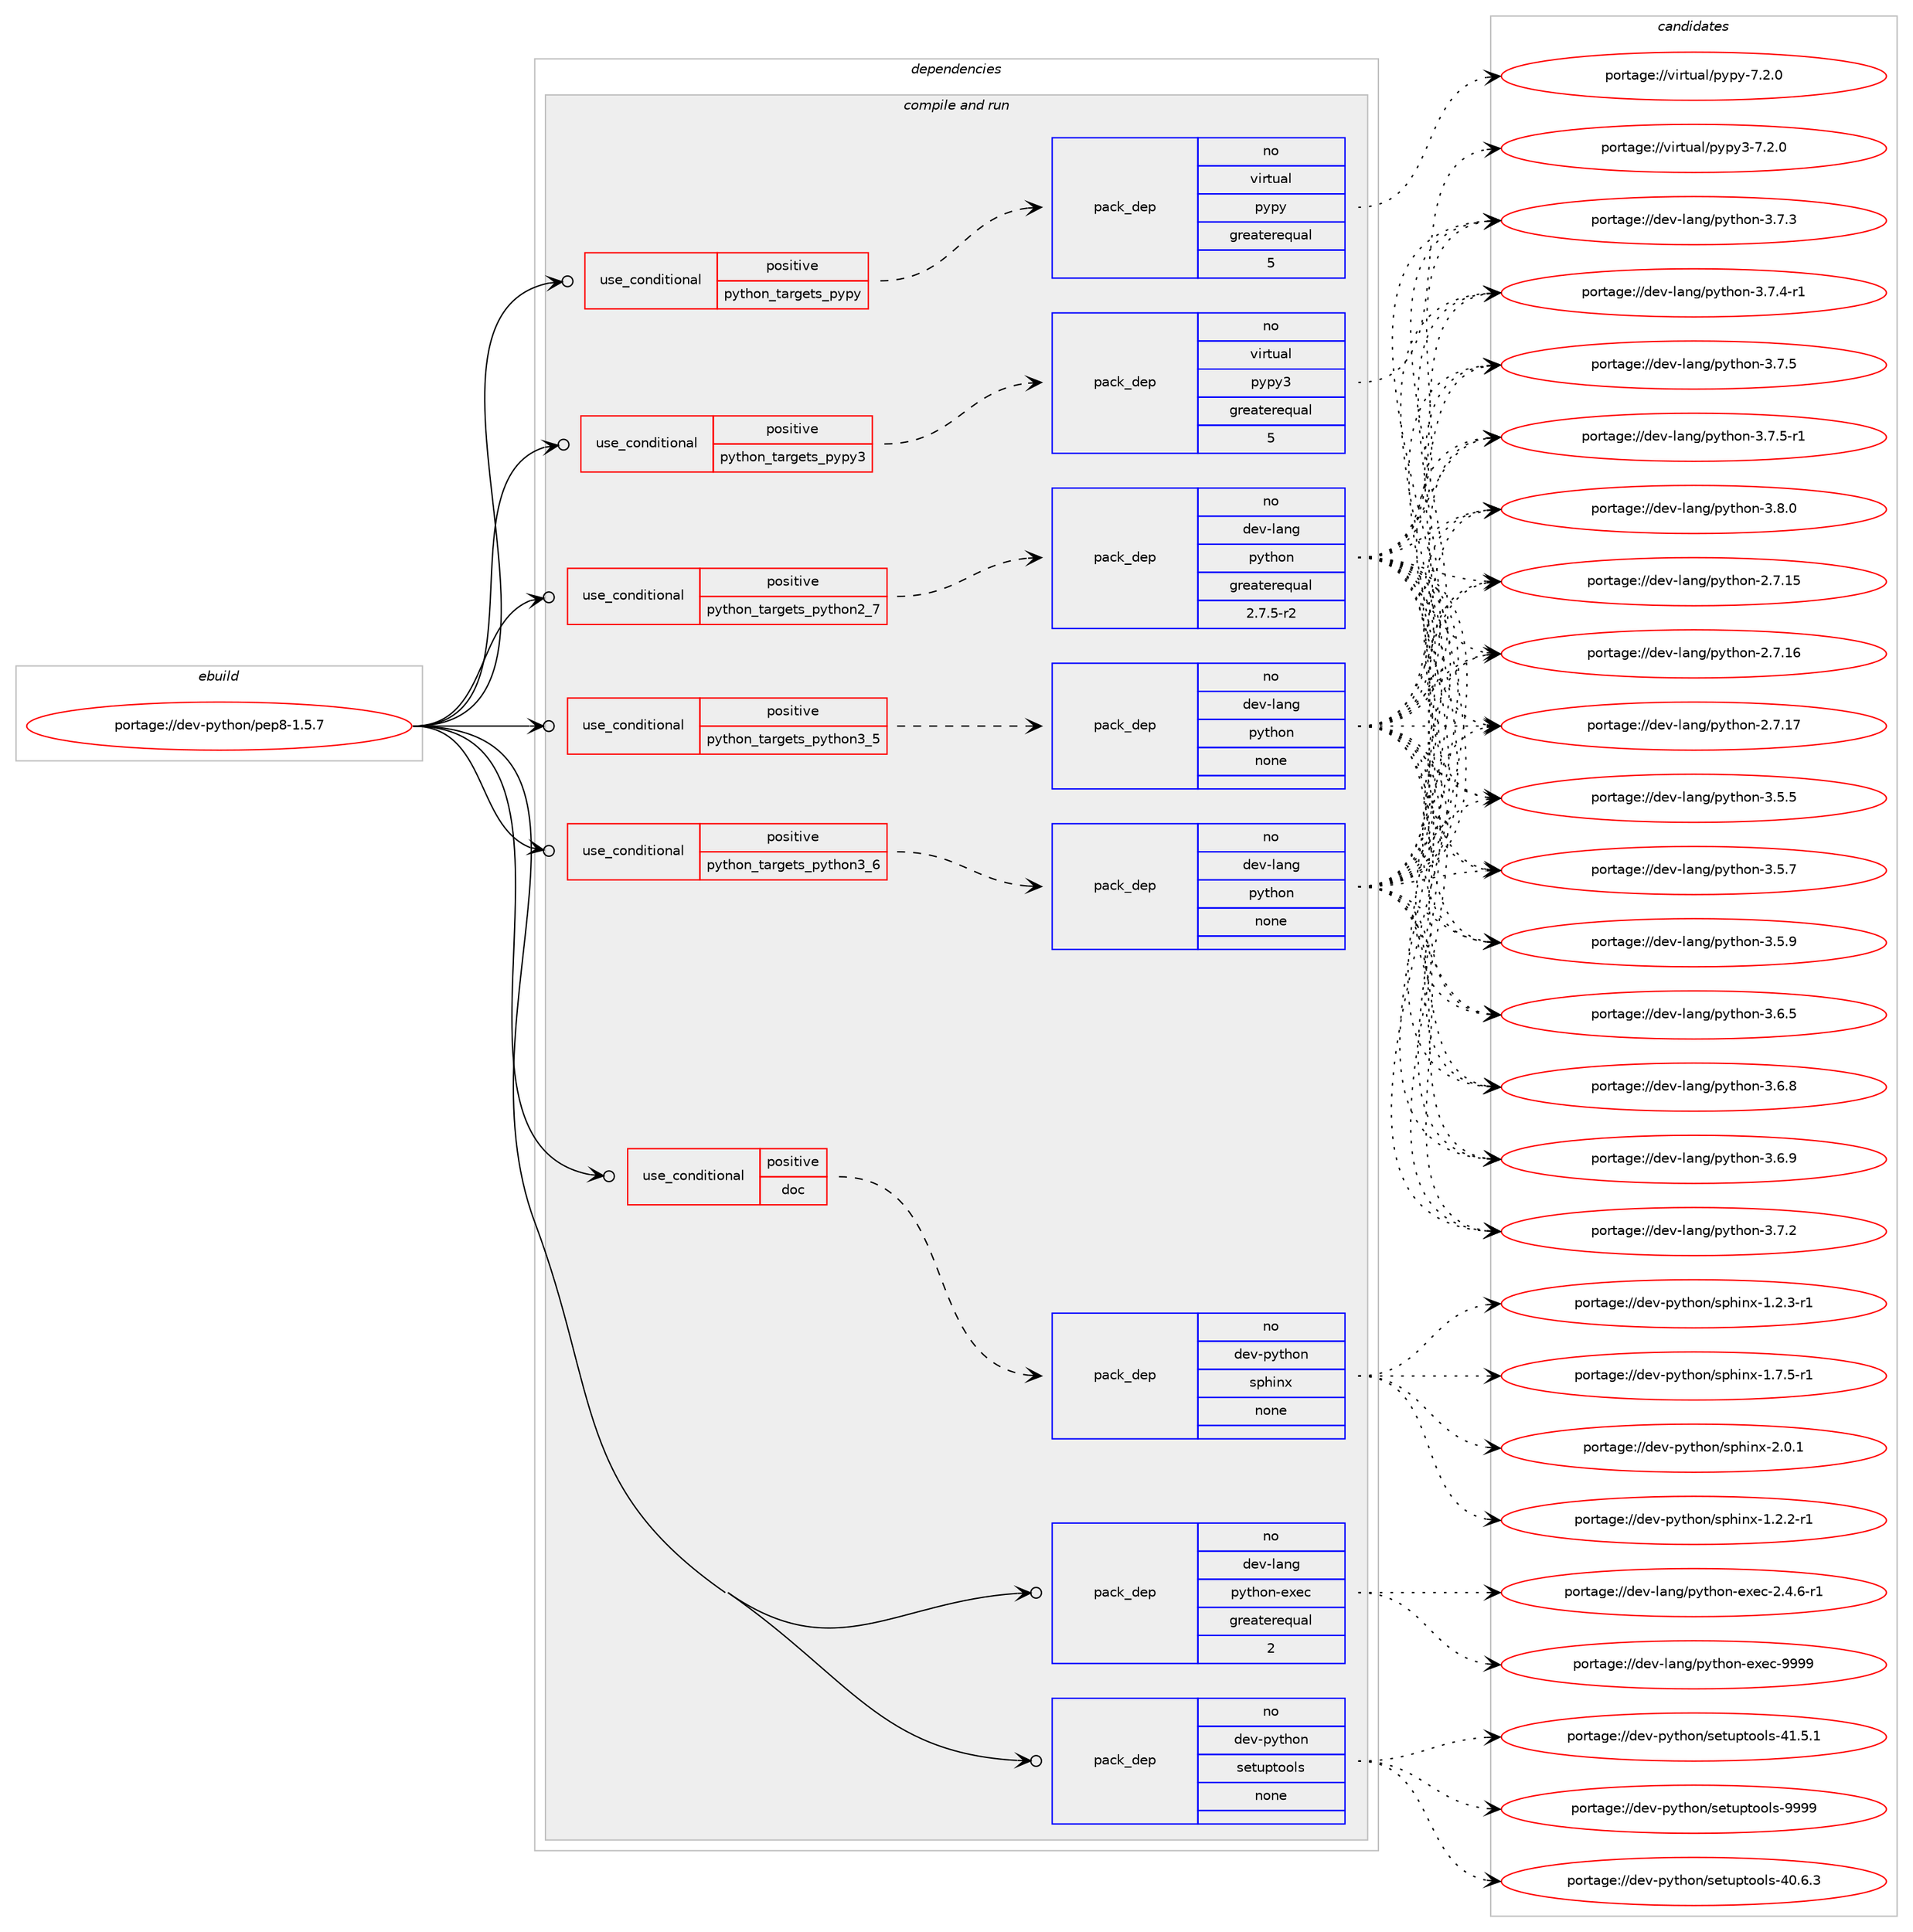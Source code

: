 digraph prolog {

# *************
# Graph options
# *************

newrank=true;
concentrate=true;
compound=true;
graph [rankdir=LR,fontname=Helvetica,fontsize=10,ranksep=1.5];#, ranksep=2.5, nodesep=0.2];
edge  [arrowhead=vee];
node  [fontname=Helvetica,fontsize=10];

# **********
# The ebuild
# **********

subgraph cluster_leftcol {
color=gray;
rank=same;
label=<<i>ebuild</i>>;
id [label="portage://dev-python/pep8-1.5.7", color=red, width=4, href="../dev-python/pep8-1.5.7.svg"];
}

# ****************
# The dependencies
# ****************

subgraph cluster_midcol {
color=gray;
label=<<i>dependencies</i>>;
subgraph cluster_compile {
fillcolor="#eeeeee";
style=filled;
label=<<i>compile</i>>;
}
subgraph cluster_compileandrun {
fillcolor="#eeeeee";
style=filled;
label=<<i>compile and run</i>>;
subgraph cond33645 {
dependency156538 [label=<<TABLE BORDER="0" CELLBORDER="1" CELLSPACING="0" CELLPADDING="4"><TR><TD ROWSPAN="3" CELLPADDING="10">use_conditional</TD></TR><TR><TD>positive</TD></TR><TR><TD>doc</TD></TR></TABLE>>, shape=none, color=red];
subgraph pack119532 {
dependency156539 [label=<<TABLE BORDER="0" CELLBORDER="1" CELLSPACING="0" CELLPADDING="4" WIDTH="220"><TR><TD ROWSPAN="6" CELLPADDING="30">pack_dep</TD></TR><TR><TD WIDTH="110">no</TD></TR><TR><TD>dev-python</TD></TR><TR><TD>sphinx</TD></TR><TR><TD>none</TD></TR><TR><TD></TD></TR></TABLE>>, shape=none, color=blue];
}
dependency156538:e -> dependency156539:w [weight=20,style="dashed",arrowhead="vee"];
}
id:e -> dependency156538:w [weight=20,style="solid",arrowhead="odotvee"];
subgraph cond33646 {
dependency156540 [label=<<TABLE BORDER="0" CELLBORDER="1" CELLSPACING="0" CELLPADDING="4"><TR><TD ROWSPAN="3" CELLPADDING="10">use_conditional</TD></TR><TR><TD>positive</TD></TR><TR><TD>python_targets_pypy</TD></TR></TABLE>>, shape=none, color=red];
subgraph pack119533 {
dependency156541 [label=<<TABLE BORDER="0" CELLBORDER="1" CELLSPACING="0" CELLPADDING="4" WIDTH="220"><TR><TD ROWSPAN="6" CELLPADDING="30">pack_dep</TD></TR><TR><TD WIDTH="110">no</TD></TR><TR><TD>virtual</TD></TR><TR><TD>pypy</TD></TR><TR><TD>greaterequal</TD></TR><TR><TD>5</TD></TR></TABLE>>, shape=none, color=blue];
}
dependency156540:e -> dependency156541:w [weight=20,style="dashed",arrowhead="vee"];
}
id:e -> dependency156540:w [weight=20,style="solid",arrowhead="odotvee"];
subgraph cond33647 {
dependency156542 [label=<<TABLE BORDER="0" CELLBORDER="1" CELLSPACING="0" CELLPADDING="4"><TR><TD ROWSPAN="3" CELLPADDING="10">use_conditional</TD></TR><TR><TD>positive</TD></TR><TR><TD>python_targets_pypy3</TD></TR></TABLE>>, shape=none, color=red];
subgraph pack119534 {
dependency156543 [label=<<TABLE BORDER="0" CELLBORDER="1" CELLSPACING="0" CELLPADDING="4" WIDTH="220"><TR><TD ROWSPAN="6" CELLPADDING="30">pack_dep</TD></TR><TR><TD WIDTH="110">no</TD></TR><TR><TD>virtual</TD></TR><TR><TD>pypy3</TD></TR><TR><TD>greaterequal</TD></TR><TR><TD>5</TD></TR></TABLE>>, shape=none, color=blue];
}
dependency156542:e -> dependency156543:w [weight=20,style="dashed",arrowhead="vee"];
}
id:e -> dependency156542:w [weight=20,style="solid",arrowhead="odotvee"];
subgraph cond33648 {
dependency156544 [label=<<TABLE BORDER="0" CELLBORDER="1" CELLSPACING="0" CELLPADDING="4"><TR><TD ROWSPAN="3" CELLPADDING="10">use_conditional</TD></TR><TR><TD>positive</TD></TR><TR><TD>python_targets_python2_7</TD></TR></TABLE>>, shape=none, color=red];
subgraph pack119535 {
dependency156545 [label=<<TABLE BORDER="0" CELLBORDER="1" CELLSPACING="0" CELLPADDING="4" WIDTH="220"><TR><TD ROWSPAN="6" CELLPADDING="30">pack_dep</TD></TR><TR><TD WIDTH="110">no</TD></TR><TR><TD>dev-lang</TD></TR><TR><TD>python</TD></TR><TR><TD>greaterequal</TD></TR><TR><TD>2.7.5-r2</TD></TR></TABLE>>, shape=none, color=blue];
}
dependency156544:e -> dependency156545:w [weight=20,style="dashed",arrowhead="vee"];
}
id:e -> dependency156544:w [weight=20,style="solid",arrowhead="odotvee"];
subgraph cond33649 {
dependency156546 [label=<<TABLE BORDER="0" CELLBORDER="1" CELLSPACING="0" CELLPADDING="4"><TR><TD ROWSPAN="3" CELLPADDING="10">use_conditional</TD></TR><TR><TD>positive</TD></TR><TR><TD>python_targets_python3_5</TD></TR></TABLE>>, shape=none, color=red];
subgraph pack119536 {
dependency156547 [label=<<TABLE BORDER="0" CELLBORDER="1" CELLSPACING="0" CELLPADDING="4" WIDTH="220"><TR><TD ROWSPAN="6" CELLPADDING="30">pack_dep</TD></TR><TR><TD WIDTH="110">no</TD></TR><TR><TD>dev-lang</TD></TR><TR><TD>python</TD></TR><TR><TD>none</TD></TR><TR><TD></TD></TR></TABLE>>, shape=none, color=blue];
}
dependency156546:e -> dependency156547:w [weight=20,style="dashed",arrowhead="vee"];
}
id:e -> dependency156546:w [weight=20,style="solid",arrowhead="odotvee"];
subgraph cond33650 {
dependency156548 [label=<<TABLE BORDER="0" CELLBORDER="1" CELLSPACING="0" CELLPADDING="4"><TR><TD ROWSPAN="3" CELLPADDING="10">use_conditional</TD></TR><TR><TD>positive</TD></TR><TR><TD>python_targets_python3_6</TD></TR></TABLE>>, shape=none, color=red];
subgraph pack119537 {
dependency156549 [label=<<TABLE BORDER="0" CELLBORDER="1" CELLSPACING="0" CELLPADDING="4" WIDTH="220"><TR><TD ROWSPAN="6" CELLPADDING="30">pack_dep</TD></TR><TR><TD WIDTH="110">no</TD></TR><TR><TD>dev-lang</TD></TR><TR><TD>python</TD></TR><TR><TD>none</TD></TR><TR><TD></TD></TR></TABLE>>, shape=none, color=blue];
}
dependency156548:e -> dependency156549:w [weight=20,style="dashed",arrowhead="vee"];
}
id:e -> dependency156548:w [weight=20,style="solid",arrowhead="odotvee"];
subgraph pack119538 {
dependency156550 [label=<<TABLE BORDER="0" CELLBORDER="1" CELLSPACING="0" CELLPADDING="4" WIDTH="220"><TR><TD ROWSPAN="6" CELLPADDING="30">pack_dep</TD></TR><TR><TD WIDTH="110">no</TD></TR><TR><TD>dev-lang</TD></TR><TR><TD>python-exec</TD></TR><TR><TD>greaterequal</TD></TR><TR><TD>2</TD></TR></TABLE>>, shape=none, color=blue];
}
id:e -> dependency156550:w [weight=20,style="solid",arrowhead="odotvee"];
subgraph pack119539 {
dependency156551 [label=<<TABLE BORDER="0" CELLBORDER="1" CELLSPACING="0" CELLPADDING="4" WIDTH="220"><TR><TD ROWSPAN="6" CELLPADDING="30">pack_dep</TD></TR><TR><TD WIDTH="110">no</TD></TR><TR><TD>dev-python</TD></TR><TR><TD>setuptools</TD></TR><TR><TD>none</TD></TR><TR><TD></TD></TR></TABLE>>, shape=none, color=blue];
}
id:e -> dependency156551:w [weight=20,style="solid",arrowhead="odotvee"];
}
subgraph cluster_run {
fillcolor="#eeeeee";
style=filled;
label=<<i>run</i>>;
}
}

# **************
# The candidates
# **************

subgraph cluster_choices {
rank=same;
color=gray;
label=<<i>candidates</i>>;

subgraph choice119532 {
color=black;
nodesep=1;
choiceportage10010111845112121116104111110471151121041051101204549465046504511449 [label="portage://dev-python/sphinx-1.2.2-r1", color=red, width=4,href="../dev-python/sphinx-1.2.2-r1.svg"];
choiceportage10010111845112121116104111110471151121041051101204549465046514511449 [label="portage://dev-python/sphinx-1.2.3-r1", color=red, width=4,href="../dev-python/sphinx-1.2.3-r1.svg"];
choiceportage10010111845112121116104111110471151121041051101204549465546534511449 [label="portage://dev-python/sphinx-1.7.5-r1", color=red, width=4,href="../dev-python/sphinx-1.7.5-r1.svg"];
choiceportage1001011184511212111610411111047115112104105110120455046484649 [label="portage://dev-python/sphinx-2.0.1", color=red, width=4,href="../dev-python/sphinx-2.0.1.svg"];
dependency156539:e -> choiceportage10010111845112121116104111110471151121041051101204549465046504511449:w [style=dotted,weight="100"];
dependency156539:e -> choiceportage10010111845112121116104111110471151121041051101204549465046514511449:w [style=dotted,weight="100"];
dependency156539:e -> choiceportage10010111845112121116104111110471151121041051101204549465546534511449:w [style=dotted,weight="100"];
dependency156539:e -> choiceportage1001011184511212111610411111047115112104105110120455046484649:w [style=dotted,weight="100"];
}
subgraph choice119533 {
color=black;
nodesep=1;
choiceportage1181051141161179710847112121112121455546504648 [label="portage://virtual/pypy-7.2.0", color=red, width=4,href="../virtual/pypy-7.2.0.svg"];
dependency156541:e -> choiceportage1181051141161179710847112121112121455546504648:w [style=dotted,weight="100"];
}
subgraph choice119534 {
color=black;
nodesep=1;
choiceportage118105114116117971084711212111212151455546504648 [label="portage://virtual/pypy3-7.2.0", color=red, width=4,href="../virtual/pypy3-7.2.0.svg"];
dependency156543:e -> choiceportage118105114116117971084711212111212151455546504648:w [style=dotted,weight="100"];
}
subgraph choice119535 {
color=black;
nodesep=1;
choiceportage10010111845108971101034711212111610411111045504655464953 [label="portage://dev-lang/python-2.7.15", color=red, width=4,href="../dev-lang/python-2.7.15.svg"];
choiceportage10010111845108971101034711212111610411111045504655464954 [label="portage://dev-lang/python-2.7.16", color=red, width=4,href="../dev-lang/python-2.7.16.svg"];
choiceportage10010111845108971101034711212111610411111045504655464955 [label="portage://dev-lang/python-2.7.17", color=red, width=4,href="../dev-lang/python-2.7.17.svg"];
choiceportage100101118451089711010347112121116104111110455146534653 [label="portage://dev-lang/python-3.5.5", color=red, width=4,href="../dev-lang/python-3.5.5.svg"];
choiceportage100101118451089711010347112121116104111110455146534655 [label="portage://dev-lang/python-3.5.7", color=red, width=4,href="../dev-lang/python-3.5.7.svg"];
choiceportage100101118451089711010347112121116104111110455146534657 [label="portage://dev-lang/python-3.5.9", color=red, width=4,href="../dev-lang/python-3.5.9.svg"];
choiceportage100101118451089711010347112121116104111110455146544653 [label="portage://dev-lang/python-3.6.5", color=red, width=4,href="../dev-lang/python-3.6.5.svg"];
choiceportage100101118451089711010347112121116104111110455146544656 [label="portage://dev-lang/python-3.6.8", color=red, width=4,href="../dev-lang/python-3.6.8.svg"];
choiceportage100101118451089711010347112121116104111110455146544657 [label="portage://dev-lang/python-3.6.9", color=red, width=4,href="../dev-lang/python-3.6.9.svg"];
choiceportage100101118451089711010347112121116104111110455146554650 [label="portage://dev-lang/python-3.7.2", color=red, width=4,href="../dev-lang/python-3.7.2.svg"];
choiceportage100101118451089711010347112121116104111110455146554651 [label="portage://dev-lang/python-3.7.3", color=red, width=4,href="../dev-lang/python-3.7.3.svg"];
choiceportage1001011184510897110103471121211161041111104551465546524511449 [label="portage://dev-lang/python-3.7.4-r1", color=red, width=4,href="../dev-lang/python-3.7.4-r1.svg"];
choiceportage100101118451089711010347112121116104111110455146554653 [label="portage://dev-lang/python-3.7.5", color=red, width=4,href="../dev-lang/python-3.7.5.svg"];
choiceportage1001011184510897110103471121211161041111104551465546534511449 [label="portage://dev-lang/python-3.7.5-r1", color=red, width=4,href="../dev-lang/python-3.7.5-r1.svg"];
choiceportage100101118451089711010347112121116104111110455146564648 [label="portage://dev-lang/python-3.8.0", color=red, width=4,href="../dev-lang/python-3.8.0.svg"];
dependency156545:e -> choiceportage10010111845108971101034711212111610411111045504655464953:w [style=dotted,weight="100"];
dependency156545:e -> choiceportage10010111845108971101034711212111610411111045504655464954:w [style=dotted,weight="100"];
dependency156545:e -> choiceportage10010111845108971101034711212111610411111045504655464955:w [style=dotted,weight="100"];
dependency156545:e -> choiceportage100101118451089711010347112121116104111110455146534653:w [style=dotted,weight="100"];
dependency156545:e -> choiceportage100101118451089711010347112121116104111110455146534655:w [style=dotted,weight="100"];
dependency156545:e -> choiceportage100101118451089711010347112121116104111110455146534657:w [style=dotted,weight="100"];
dependency156545:e -> choiceportage100101118451089711010347112121116104111110455146544653:w [style=dotted,weight="100"];
dependency156545:e -> choiceportage100101118451089711010347112121116104111110455146544656:w [style=dotted,weight="100"];
dependency156545:e -> choiceportage100101118451089711010347112121116104111110455146544657:w [style=dotted,weight="100"];
dependency156545:e -> choiceportage100101118451089711010347112121116104111110455146554650:w [style=dotted,weight="100"];
dependency156545:e -> choiceportage100101118451089711010347112121116104111110455146554651:w [style=dotted,weight="100"];
dependency156545:e -> choiceportage1001011184510897110103471121211161041111104551465546524511449:w [style=dotted,weight="100"];
dependency156545:e -> choiceportage100101118451089711010347112121116104111110455146554653:w [style=dotted,weight="100"];
dependency156545:e -> choiceportage1001011184510897110103471121211161041111104551465546534511449:w [style=dotted,weight="100"];
dependency156545:e -> choiceportage100101118451089711010347112121116104111110455146564648:w [style=dotted,weight="100"];
}
subgraph choice119536 {
color=black;
nodesep=1;
choiceportage10010111845108971101034711212111610411111045504655464953 [label="portage://dev-lang/python-2.7.15", color=red, width=4,href="../dev-lang/python-2.7.15.svg"];
choiceportage10010111845108971101034711212111610411111045504655464954 [label="portage://dev-lang/python-2.7.16", color=red, width=4,href="../dev-lang/python-2.7.16.svg"];
choiceportage10010111845108971101034711212111610411111045504655464955 [label="portage://dev-lang/python-2.7.17", color=red, width=4,href="../dev-lang/python-2.7.17.svg"];
choiceportage100101118451089711010347112121116104111110455146534653 [label="portage://dev-lang/python-3.5.5", color=red, width=4,href="../dev-lang/python-3.5.5.svg"];
choiceportage100101118451089711010347112121116104111110455146534655 [label="portage://dev-lang/python-3.5.7", color=red, width=4,href="../dev-lang/python-3.5.7.svg"];
choiceportage100101118451089711010347112121116104111110455146534657 [label="portage://dev-lang/python-3.5.9", color=red, width=4,href="../dev-lang/python-3.5.9.svg"];
choiceportage100101118451089711010347112121116104111110455146544653 [label="portage://dev-lang/python-3.6.5", color=red, width=4,href="../dev-lang/python-3.6.5.svg"];
choiceportage100101118451089711010347112121116104111110455146544656 [label="portage://dev-lang/python-3.6.8", color=red, width=4,href="../dev-lang/python-3.6.8.svg"];
choiceportage100101118451089711010347112121116104111110455146544657 [label="portage://dev-lang/python-3.6.9", color=red, width=4,href="../dev-lang/python-3.6.9.svg"];
choiceportage100101118451089711010347112121116104111110455146554650 [label="portage://dev-lang/python-3.7.2", color=red, width=4,href="../dev-lang/python-3.7.2.svg"];
choiceportage100101118451089711010347112121116104111110455146554651 [label="portage://dev-lang/python-3.7.3", color=red, width=4,href="../dev-lang/python-3.7.3.svg"];
choiceportage1001011184510897110103471121211161041111104551465546524511449 [label="portage://dev-lang/python-3.7.4-r1", color=red, width=4,href="../dev-lang/python-3.7.4-r1.svg"];
choiceportage100101118451089711010347112121116104111110455146554653 [label="portage://dev-lang/python-3.7.5", color=red, width=4,href="../dev-lang/python-3.7.5.svg"];
choiceportage1001011184510897110103471121211161041111104551465546534511449 [label="portage://dev-lang/python-3.7.5-r1", color=red, width=4,href="../dev-lang/python-3.7.5-r1.svg"];
choiceportage100101118451089711010347112121116104111110455146564648 [label="portage://dev-lang/python-3.8.0", color=red, width=4,href="../dev-lang/python-3.8.0.svg"];
dependency156547:e -> choiceportage10010111845108971101034711212111610411111045504655464953:w [style=dotted,weight="100"];
dependency156547:e -> choiceportage10010111845108971101034711212111610411111045504655464954:w [style=dotted,weight="100"];
dependency156547:e -> choiceportage10010111845108971101034711212111610411111045504655464955:w [style=dotted,weight="100"];
dependency156547:e -> choiceportage100101118451089711010347112121116104111110455146534653:w [style=dotted,weight="100"];
dependency156547:e -> choiceportage100101118451089711010347112121116104111110455146534655:w [style=dotted,weight="100"];
dependency156547:e -> choiceportage100101118451089711010347112121116104111110455146534657:w [style=dotted,weight="100"];
dependency156547:e -> choiceportage100101118451089711010347112121116104111110455146544653:w [style=dotted,weight="100"];
dependency156547:e -> choiceportage100101118451089711010347112121116104111110455146544656:w [style=dotted,weight="100"];
dependency156547:e -> choiceportage100101118451089711010347112121116104111110455146544657:w [style=dotted,weight="100"];
dependency156547:e -> choiceportage100101118451089711010347112121116104111110455146554650:w [style=dotted,weight="100"];
dependency156547:e -> choiceportage100101118451089711010347112121116104111110455146554651:w [style=dotted,weight="100"];
dependency156547:e -> choiceportage1001011184510897110103471121211161041111104551465546524511449:w [style=dotted,weight="100"];
dependency156547:e -> choiceportage100101118451089711010347112121116104111110455146554653:w [style=dotted,weight="100"];
dependency156547:e -> choiceportage1001011184510897110103471121211161041111104551465546534511449:w [style=dotted,weight="100"];
dependency156547:e -> choiceportage100101118451089711010347112121116104111110455146564648:w [style=dotted,weight="100"];
}
subgraph choice119537 {
color=black;
nodesep=1;
choiceportage10010111845108971101034711212111610411111045504655464953 [label="portage://dev-lang/python-2.7.15", color=red, width=4,href="../dev-lang/python-2.7.15.svg"];
choiceportage10010111845108971101034711212111610411111045504655464954 [label="portage://dev-lang/python-2.7.16", color=red, width=4,href="../dev-lang/python-2.7.16.svg"];
choiceportage10010111845108971101034711212111610411111045504655464955 [label="portage://dev-lang/python-2.7.17", color=red, width=4,href="../dev-lang/python-2.7.17.svg"];
choiceportage100101118451089711010347112121116104111110455146534653 [label="portage://dev-lang/python-3.5.5", color=red, width=4,href="../dev-lang/python-3.5.5.svg"];
choiceportage100101118451089711010347112121116104111110455146534655 [label="portage://dev-lang/python-3.5.7", color=red, width=4,href="../dev-lang/python-3.5.7.svg"];
choiceportage100101118451089711010347112121116104111110455146534657 [label="portage://dev-lang/python-3.5.9", color=red, width=4,href="../dev-lang/python-3.5.9.svg"];
choiceportage100101118451089711010347112121116104111110455146544653 [label="portage://dev-lang/python-3.6.5", color=red, width=4,href="../dev-lang/python-3.6.5.svg"];
choiceportage100101118451089711010347112121116104111110455146544656 [label="portage://dev-lang/python-3.6.8", color=red, width=4,href="../dev-lang/python-3.6.8.svg"];
choiceportage100101118451089711010347112121116104111110455146544657 [label="portage://dev-lang/python-3.6.9", color=red, width=4,href="../dev-lang/python-3.6.9.svg"];
choiceportage100101118451089711010347112121116104111110455146554650 [label="portage://dev-lang/python-3.7.2", color=red, width=4,href="../dev-lang/python-3.7.2.svg"];
choiceportage100101118451089711010347112121116104111110455146554651 [label="portage://dev-lang/python-3.7.3", color=red, width=4,href="../dev-lang/python-3.7.3.svg"];
choiceportage1001011184510897110103471121211161041111104551465546524511449 [label="portage://dev-lang/python-3.7.4-r1", color=red, width=4,href="../dev-lang/python-3.7.4-r1.svg"];
choiceportage100101118451089711010347112121116104111110455146554653 [label="portage://dev-lang/python-3.7.5", color=red, width=4,href="../dev-lang/python-3.7.5.svg"];
choiceportage1001011184510897110103471121211161041111104551465546534511449 [label="portage://dev-lang/python-3.7.5-r1", color=red, width=4,href="../dev-lang/python-3.7.5-r1.svg"];
choiceportage100101118451089711010347112121116104111110455146564648 [label="portage://dev-lang/python-3.8.0", color=red, width=4,href="../dev-lang/python-3.8.0.svg"];
dependency156549:e -> choiceportage10010111845108971101034711212111610411111045504655464953:w [style=dotted,weight="100"];
dependency156549:e -> choiceportage10010111845108971101034711212111610411111045504655464954:w [style=dotted,weight="100"];
dependency156549:e -> choiceportage10010111845108971101034711212111610411111045504655464955:w [style=dotted,weight="100"];
dependency156549:e -> choiceportage100101118451089711010347112121116104111110455146534653:w [style=dotted,weight="100"];
dependency156549:e -> choiceportage100101118451089711010347112121116104111110455146534655:w [style=dotted,weight="100"];
dependency156549:e -> choiceportage100101118451089711010347112121116104111110455146534657:w [style=dotted,weight="100"];
dependency156549:e -> choiceportage100101118451089711010347112121116104111110455146544653:w [style=dotted,weight="100"];
dependency156549:e -> choiceportage100101118451089711010347112121116104111110455146544656:w [style=dotted,weight="100"];
dependency156549:e -> choiceportage100101118451089711010347112121116104111110455146544657:w [style=dotted,weight="100"];
dependency156549:e -> choiceportage100101118451089711010347112121116104111110455146554650:w [style=dotted,weight="100"];
dependency156549:e -> choiceportage100101118451089711010347112121116104111110455146554651:w [style=dotted,weight="100"];
dependency156549:e -> choiceportage1001011184510897110103471121211161041111104551465546524511449:w [style=dotted,weight="100"];
dependency156549:e -> choiceportage100101118451089711010347112121116104111110455146554653:w [style=dotted,weight="100"];
dependency156549:e -> choiceportage1001011184510897110103471121211161041111104551465546534511449:w [style=dotted,weight="100"];
dependency156549:e -> choiceportage100101118451089711010347112121116104111110455146564648:w [style=dotted,weight="100"];
}
subgraph choice119538 {
color=black;
nodesep=1;
choiceportage10010111845108971101034711212111610411111045101120101994550465246544511449 [label="portage://dev-lang/python-exec-2.4.6-r1", color=red, width=4,href="../dev-lang/python-exec-2.4.6-r1.svg"];
choiceportage10010111845108971101034711212111610411111045101120101994557575757 [label="portage://dev-lang/python-exec-9999", color=red, width=4,href="../dev-lang/python-exec-9999.svg"];
dependency156550:e -> choiceportage10010111845108971101034711212111610411111045101120101994550465246544511449:w [style=dotted,weight="100"];
dependency156550:e -> choiceportage10010111845108971101034711212111610411111045101120101994557575757:w [style=dotted,weight="100"];
}
subgraph choice119539 {
color=black;
nodesep=1;
choiceportage100101118451121211161041111104711510111611711211611111110811545524846544651 [label="portage://dev-python/setuptools-40.6.3", color=red, width=4,href="../dev-python/setuptools-40.6.3.svg"];
choiceportage100101118451121211161041111104711510111611711211611111110811545524946534649 [label="portage://dev-python/setuptools-41.5.1", color=red, width=4,href="../dev-python/setuptools-41.5.1.svg"];
choiceportage10010111845112121116104111110471151011161171121161111111081154557575757 [label="portage://dev-python/setuptools-9999", color=red, width=4,href="../dev-python/setuptools-9999.svg"];
dependency156551:e -> choiceportage100101118451121211161041111104711510111611711211611111110811545524846544651:w [style=dotted,weight="100"];
dependency156551:e -> choiceportage100101118451121211161041111104711510111611711211611111110811545524946534649:w [style=dotted,weight="100"];
dependency156551:e -> choiceportage10010111845112121116104111110471151011161171121161111111081154557575757:w [style=dotted,weight="100"];
}
}

}
